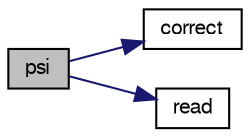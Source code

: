 digraph "psi"
{
  bgcolor="transparent";
  edge [fontname="FreeSans",fontsize="10",labelfontname="FreeSans",labelfontsize="10"];
  node [fontname="FreeSans",fontsize="10",shape=record];
  rankdir="LR";
  Node319 [label="psi",height=0.2,width=0.4,color="black", fillcolor="grey75", style="filled", fontcolor="black"];
  Node319 -> Node320 [color="midnightblue",fontsize="10",style="solid",fontname="FreeSans"];
  Node320 [label="correct",height=0.2,width=0.4,color="black",URL="$a29718.html#a7e204aa62fa1c1f527e8f1c62dc62061",tooltip="Correct the compressibility. "];
  Node319 -> Node321 [color="midnightblue",fontsize="10",style="solid",fontname="FreeSans"];
  Node321 [label="read",height=0.2,width=0.4,color="black",URL="$a29718.html#aea56119aa194d3f49cd00384086b580d",tooltip="Read compressibilityProperties dictionary. "];
}
